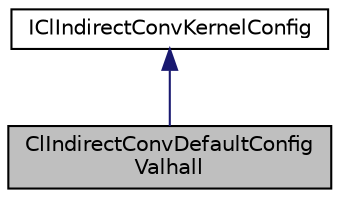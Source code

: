 digraph "ClIndirectConvDefaultConfigValhall"
{
 // LATEX_PDF_SIZE
  edge [fontname="Helvetica",fontsize="10",labelfontname="Helvetica",labelfontsize="10"];
  node [fontname="Helvetica",fontsize="10",shape=record];
  Node1 [label="ClIndirectConvDefaultConfig\lValhall",height=0.2,width=0.4,color="black", fillcolor="grey75", style="filled", fontcolor="black",tooltip="Valhall based OpenCL indirect convolution configuration."];
  Node2 -> Node1 [dir="back",color="midnightblue",fontsize="10",style="solid",fontname="Helvetica"];
  Node2 [label="IClIndirectConvKernelConfig",height=0.2,width=0.4,color="black", fillcolor="white", style="filled",URL="$classarm__compute_1_1cl__indirect__conv_1_1_i_cl_indirect_conv_kernel_config.xhtml",tooltip="Basic interface for the indirect convolution kernel configuration."];
}
